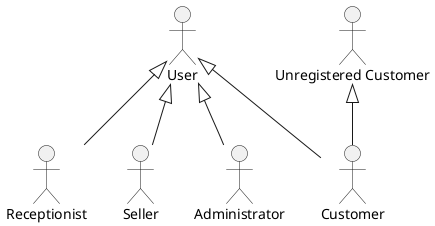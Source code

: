 @startuml
skinparam BackgroundColor transparent

:User: as User

User <|-- Receptionist
User <|-- Seller
User <|-- Administrator
User <|-- Customer
"Unregistered Customer" <|-- Customer

@enduml